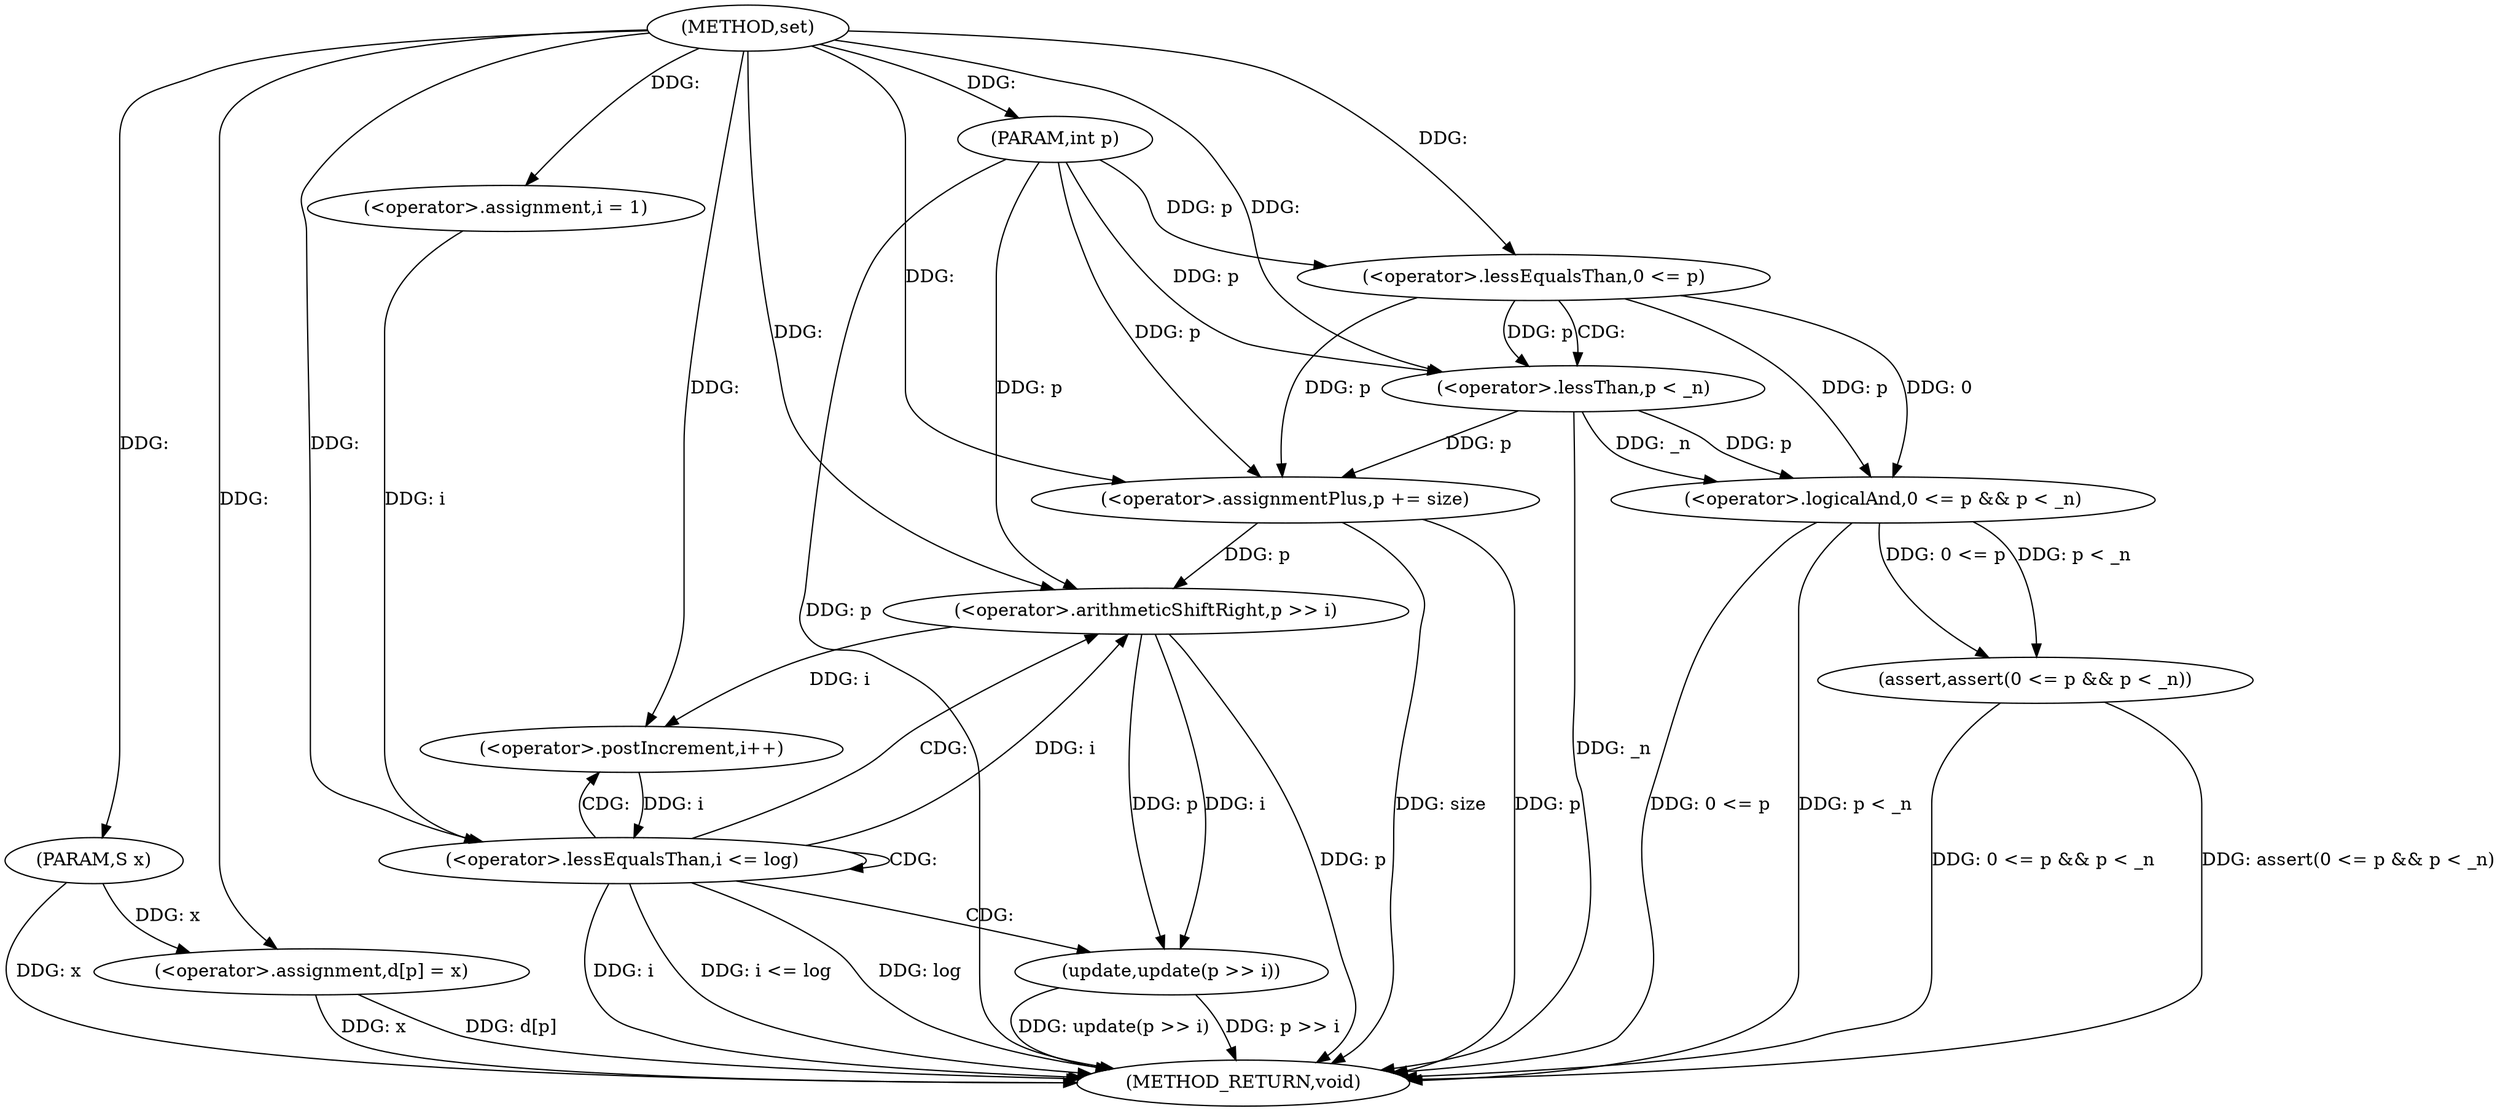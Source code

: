 digraph "set" {  
"1000217" [label = "(METHOD,set)" ]
"1000251" [label = "(METHOD_RETURN,void)" ]
"1000218" [label = "(PARAM,int p)" ]
"1000219" [label = "(PARAM,S x)" ]
"1000221" [label = "(assert,assert(0 <= p && p < _n))" ]
"1000229" [label = "(<operator>.assignmentPlus,p += size)" ]
"1000232" [label = "(<operator>.assignment,d[p] = x)" ]
"1000239" [label = "(<operator>.assignment,i = 1)" ]
"1000242" [label = "(<operator>.lessEqualsThan,i <= log)" ]
"1000245" [label = "(<operator>.postIncrement,i++)" ]
"1000247" [label = "(update,update(p >> i))" ]
"1000222" [label = "(<operator>.logicalAnd,0 <= p && p < _n)" ]
"1000223" [label = "(<operator>.lessEqualsThan,0 <= p)" ]
"1000226" [label = "(<operator>.lessThan,p < _n)" ]
"1000248" [label = "(<operator>.arithmeticShiftRight,p >> i)" ]
  "1000218" -> "1000251"  [ label = "DDG: p"] 
  "1000219" -> "1000251"  [ label = "DDG: x"] 
  "1000222" -> "1000251"  [ label = "DDG: 0 <= p"] 
  "1000222" -> "1000251"  [ label = "DDG: p < _n"] 
  "1000221" -> "1000251"  [ label = "DDG: 0 <= p && p < _n"] 
  "1000221" -> "1000251"  [ label = "DDG: assert(0 <= p && p < _n)"] 
  "1000229" -> "1000251"  [ label = "DDG: p"] 
  "1000232" -> "1000251"  [ label = "DDG: d[p]"] 
  "1000232" -> "1000251"  [ label = "DDG: x"] 
  "1000242" -> "1000251"  [ label = "DDG: i"] 
  "1000242" -> "1000251"  [ label = "DDG: i <= log"] 
  "1000248" -> "1000251"  [ label = "DDG: p"] 
  "1000247" -> "1000251"  [ label = "DDG: p >> i"] 
  "1000247" -> "1000251"  [ label = "DDG: update(p >> i)"] 
  "1000229" -> "1000251"  [ label = "DDG: size"] 
  "1000226" -> "1000251"  [ label = "DDG: _n"] 
  "1000242" -> "1000251"  [ label = "DDG: log"] 
  "1000217" -> "1000218"  [ label = "DDG: "] 
  "1000217" -> "1000219"  [ label = "DDG: "] 
  "1000217" -> "1000229"  [ label = "DDG: "] 
  "1000219" -> "1000232"  [ label = "DDG: x"] 
  "1000217" -> "1000232"  [ label = "DDG: "] 
  "1000222" -> "1000221"  [ label = "DDG: 0 <= p"] 
  "1000222" -> "1000221"  [ label = "DDG: p < _n"] 
  "1000223" -> "1000229"  [ label = "DDG: p"] 
  "1000226" -> "1000229"  [ label = "DDG: p"] 
  "1000218" -> "1000229"  [ label = "DDG: p"] 
  "1000217" -> "1000239"  [ label = "DDG: "] 
  "1000223" -> "1000222"  [ label = "DDG: p"] 
  "1000223" -> "1000222"  [ label = "DDG: 0"] 
  "1000226" -> "1000222"  [ label = "DDG: p"] 
  "1000226" -> "1000222"  [ label = "DDG: _n"] 
  "1000239" -> "1000242"  [ label = "DDG: i"] 
  "1000245" -> "1000242"  [ label = "DDG: i"] 
  "1000217" -> "1000242"  [ label = "DDG: "] 
  "1000248" -> "1000245"  [ label = "DDG: i"] 
  "1000217" -> "1000245"  [ label = "DDG: "] 
  "1000248" -> "1000247"  [ label = "DDG: i"] 
  "1000248" -> "1000247"  [ label = "DDG: p"] 
  "1000217" -> "1000223"  [ label = "DDG: "] 
  "1000218" -> "1000223"  [ label = "DDG: p"] 
  "1000223" -> "1000226"  [ label = "DDG: p"] 
  "1000218" -> "1000226"  [ label = "DDG: p"] 
  "1000217" -> "1000226"  [ label = "DDG: "] 
  "1000229" -> "1000248"  [ label = "DDG: p"] 
  "1000218" -> "1000248"  [ label = "DDG: p"] 
  "1000217" -> "1000248"  [ label = "DDG: "] 
  "1000242" -> "1000248"  [ label = "DDG: i"] 
  "1000242" -> "1000247"  [ label = "CDG: "] 
  "1000242" -> "1000248"  [ label = "CDG: "] 
  "1000242" -> "1000245"  [ label = "CDG: "] 
  "1000242" -> "1000242"  [ label = "CDG: "] 
  "1000223" -> "1000226"  [ label = "CDG: "] 
}
